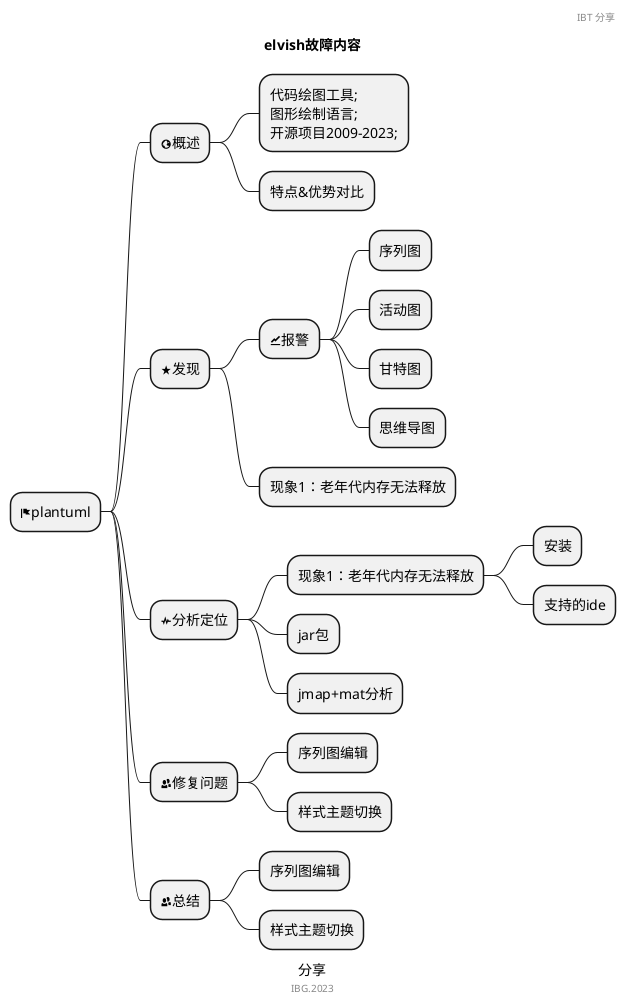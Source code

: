 @startmindmap
'https://plantuml.com/mindmap-diagram

caption 分享
title elvish故障内容

'!theme aws-orange

* <&flag>plantuml
** <&globe>概述
*** 代码绘图工具;\n图形绘制语言;\n开源项目2009-2023;
*** 特点&优势对比
** <&star>发现
*** <&graph>报警
**** 序列图
**** 活动图
**** 甘特图
**** 思维导图
*** 现象1：老年代内存无法释放
** <&pulse>分析定位
*** 现象1：老年代内存无法释放
**** 安装
**** 支持的ide
*** jar包
*** jmap+mat分析
** <&people>修复问题
*** 序列图编辑
*** 样式主题切换
** <&people>总结
*** 序列图编辑
*** 样式主题切换
header
IBT 分享
endheader

center footer IBG.2023

@endmindmap

